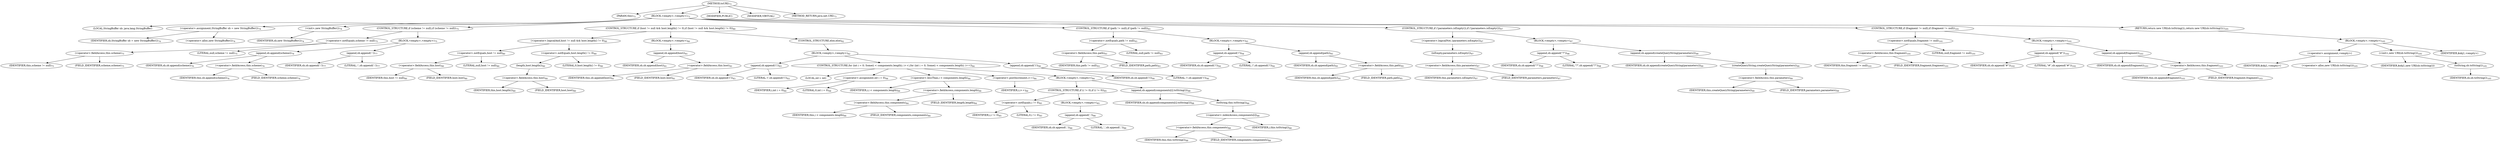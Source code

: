 digraph "toURI" {  
"115" [label = <(METHOD,toURI)<SUB>73</SUB>> ]
"116" [label = <(PARAM,this)<SUB>73</SUB>> ]
"117" [label = <(BLOCK,&lt;empty&gt;,&lt;empty&gt;)<SUB>73</SUB>> ]
"4" [label = <(LOCAL,StringBuffer sb: java.lang.StringBuffer)> ]
"118" [label = <(&lt;operator&gt;.assignment,StringBuffer sb = new StringBuffer())<SUB>74</SUB>> ]
"119" [label = <(IDENTIFIER,sb,StringBuffer sb = new StringBuffer())<SUB>74</SUB>> ]
"120" [label = <(&lt;operator&gt;.alloc,new StringBuffer())<SUB>74</SUB>> ]
"121" [label = <(&lt;init&gt;,new StringBuffer())<SUB>74</SUB>> ]
"3" [label = <(IDENTIFIER,sb,new StringBuffer())<SUB>74</SUB>> ]
"122" [label = <(CONTROL_STRUCTURE,if (scheme != null),if (scheme != null))<SUB>75</SUB>> ]
"123" [label = <(&lt;operator&gt;.notEquals,scheme != null)<SUB>75</SUB>> ]
"124" [label = <(&lt;operator&gt;.fieldAccess,this.scheme)<SUB>75</SUB>> ]
"125" [label = <(IDENTIFIER,this,scheme != null)<SUB>75</SUB>> ]
"126" [label = <(FIELD_IDENTIFIER,scheme,scheme)<SUB>75</SUB>> ]
"127" [label = <(LITERAL,null,scheme != null)<SUB>75</SUB>> ]
"128" [label = <(BLOCK,&lt;empty&gt;,&lt;empty&gt;)<SUB>75</SUB>> ]
"129" [label = <(append,sb.append(scheme))<SUB>76</SUB>> ]
"130" [label = <(IDENTIFIER,sb,sb.append(scheme))<SUB>76</SUB>> ]
"131" [label = <(&lt;operator&gt;.fieldAccess,this.scheme)<SUB>76</SUB>> ]
"132" [label = <(IDENTIFIER,this,sb.append(scheme))<SUB>76</SUB>> ]
"133" [label = <(FIELD_IDENTIFIER,scheme,scheme)<SUB>76</SUB>> ]
"134" [label = <(append,sb.append(':'))<SUB>77</SUB>> ]
"135" [label = <(IDENTIFIER,sb,sb.append(':'))<SUB>77</SUB>> ]
"136" [label = <(LITERAL,':',sb.append(':'))<SUB>77</SUB>> ]
"137" [label = <(CONTROL_STRUCTURE,if (host != null &amp;&amp; host.length() != 0),if (host != null &amp;&amp; host.length() != 0))<SUB>80</SUB>> ]
"138" [label = <(&lt;operator&gt;.logicalAnd,host != null &amp;&amp; host.length() != 0)<SUB>80</SUB>> ]
"139" [label = <(&lt;operator&gt;.notEquals,host != null)<SUB>80</SUB>> ]
"140" [label = <(&lt;operator&gt;.fieldAccess,this.host)<SUB>80</SUB>> ]
"141" [label = <(IDENTIFIER,this,host != null)<SUB>80</SUB>> ]
"142" [label = <(FIELD_IDENTIFIER,host,host)<SUB>80</SUB>> ]
"143" [label = <(LITERAL,null,host != null)<SUB>80</SUB>> ]
"144" [label = <(&lt;operator&gt;.notEquals,host.length() != 0)<SUB>80</SUB>> ]
"145" [label = <(length,host.length())<SUB>80</SUB>> ]
"146" [label = <(&lt;operator&gt;.fieldAccess,this.host)<SUB>80</SUB>> ]
"147" [label = <(IDENTIFIER,this,host.length())<SUB>80</SUB>> ]
"148" [label = <(FIELD_IDENTIFIER,host,host)<SUB>80</SUB>> ]
"149" [label = <(LITERAL,0,host.length() != 0)<SUB>80</SUB>> ]
"150" [label = <(BLOCK,&lt;empty&gt;,&lt;empty&gt;)<SUB>80</SUB>> ]
"151" [label = <(append,sb.append(host))<SUB>81</SUB>> ]
"152" [label = <(IDENTIFIER,sb,sb.append(host))<SUB>81</SUB>> ]
"153" [label = <(&lt;operator&gt;.fieldAccess,this.host)<SUB>81</SUB>> ]
"154" [label = <(IDENTIFIER,this,sb.append(host))<SUB>81</SUB>> ]
"155" [label = <(FIELD_IDENTIFIER,host,host)<SUB>81</SUB>> ]
"156" [label = <(CONTROL_STRUCTURE,else,else)<SUB>82</SUB>> ]
"157" [label = <(BLOCK,&lt;empty&gt;,&lt;empty&gt;)<SUB>82</SUB>> ]
"158" [label = <(append,sb.append('('))<SUB>83</SUB>> ]
"159" [label = <(IDENTIFIER,sb,sb.append('('))<SUB>83</SUB>> ]
"160" [label = <(LITERAL,'(',sb.append('('))<SUB>83</SUB>> ]
"161" [label = <(CONTROL_STRUCTURE,for (int i = 0; Some(i &lt; components.length); i++),for (int i = 0; Some(i &lt; components.length); i++))<SUB>84</SUB>> ]
"162" [label = <(LOCAL,int i: int)> ]
"163" [label = <(&lt;operator&gt;.assignment,int i = 0)<SUB>84</SUB>> ]
"164" [label = <(IDENTIFIER,i,int i = 0)<SUB>84</SUB>> ]
"165" [label = <(LITERAL,0,int i = 0)<SUB>84</SUB>> ]
"166" [label = <(&lt;operator&gt;.lessThan,i &lt; components.length)<SUB>84</SUB>> ]
"167" [label = <(IDENTIFIER,i,i &lt; components.length)<SUB>84</SUB>> ]
"168" [label = <(&lt;operator&gt;.fieldAccess,components.length)<SUB>84</SUB>> ]
"169" [label = <(&lt;operator&gt;.fieldAccess,this.components)<SUB>84</SUB>> ]
"170" [label = <(IDENTIFIER,this,i &lt; components.length)<SUB>84</SUB>> ]
"171" [label = <(FIELD_IDENTIFIER,components,components)<SUB>84</SUB>> ]
"172" [label = <(FIELD_IDENTIFIER,length,length)<SUB>84</SUB>> ]
"173" [label = <(&lt;operator&gt;.postIncrement,i++)<SUB>84</SUB>> ]
"174" [label = <(IDENTIFIER,i,i++)<SUB>84</SUB>> ]
"175" [label = <(BLOCK,&lt;empty&gt;,&lt;empty&gt;)<SUB>84</SUB>> ]
"176" [label = <(CONTROL_STRUCTURE,if (i != 0),if (i != 0))<SUB>85</SUB>> ]
"177" [label = <(&lt;operator&gt;.notEquals,i != 0)<SUB>85</SUB>> ]
"178" [label = <(IDENTIFIER,i,i != 0)<SUB>85</SUB>> ]
"179" [label = <(LITERAL,0,i != 0)<SUB>85</SUB>> ]
"180" [label = <(BLOCK,&lt;empty&gt;,&lt;empty&gt;)<SUB>85</SUB>> ]
"181" [label = <(append,sb.append(','))<SUB>86</SUB>> ]
"182" [label = <(IDENTIFIER,sb,sb.append(','))<SUB>86</SUB>> ]
"183" [label = <(LITERAL,',',sb.append(','))<SUB>86</SUB>> ]
"184" [label = <(append,sb.append(components[i].toString()))<SUB>88</SUB>> ]
"185" [label = <(IDENTIFIER,sb,sb.append(components[i].toString()))<SUB>88</SUB>> ]
"186" [label = <(toString,this.toString())<SUB>88</SUB>> ]
"187" [label = <(&lt;operator&gt;.indexAccess,components[i])<SUB>88</SUB>> ]
"188" [label = <(&lt;operator&gt;.fieldAccess,this.components)<SUB>88</SUB>> ]
"189" [label = <(IDENTIFIER,this,this.toString())<SUB>88</SUB>> ]
"190" [label = <(FIELD_IDENTIFIER,components,components)<SUB>88</SUB>> ]
"191" [label = <(IDENTIFIER,i,this.toString())<SUB>88</SUB>> ]
"192" [label = <(append,sb.append(')'))<SUB>90</SUB>> ]
"193" [label = <(IDENTIFIER,sb,sb.append(')'))<SUB>90</SUB>> ]
"194" [label = <(LITERAL,')',sb.append(')'))<SUB>90</SUB>> ]
"195" [label = <(CONTROL_STRUCTURE,if (path != null),if (path != null))<SUB>93</SUB>> ]
"196" [label = <(&lt;operator&gt;.notEquals,path != null)<SUB>93</SUB>> ]
"197" [label = <(&lt;operator&gt;.fieldAccess,this.path)<SUB>93</SUB>> ]
"198" [label = <(IDENTIFIER,this,path != null)<SUB>93</SUB>> ]
"199" [label = <(FIELD_IDENTIFIER,path,path)<SUB>93</SUB>> ]
"200" [label = <(LITERAL,null,path != null)<SUB>93</SUB>> ]
"201" [label = <(BLOCK,&lt;empty&gt;,&lt;empty&gt;)<SUB>93</SUB>> ]
"202" [label = <(append,sb.append('/'))<SUB>94</SUB>> ]
"203" [label = <(IDENTIFIER,sb,sb.append('/'))<SUB>94</SUB>> ]
"204" [label = <(LITERAL,'/',sb.append('/'))<SUB>94</SUB>> ]
"205" [label = <(append,sb.append(path))<SUB>95</SUB>> ]
"206" [label = <(IDENTIFIER,sb,sb.append(path))<SUB>95</SUB>> ]
"207" [label = <(&lt;operator&gt;.fieldAccess,this.path)<SUB>95</SUB>> ]
"208" [label = <(IDENTIFIER,this,sb.append(path))<SUB>95</SUB>> ]
"209" [label = <(FIELD_IDENTIFIER,path,path)<SUB>95</SUB>> ]
"210" [label = <(CONTROL_STRUCTURE,if (!parameters.isEmpty()),if (!parameters.isEmpty()))<SUB>97</SUB>> ]
"211" [label = <(&lt;operator&gt;.logicalNot,!parameters.isEmpty())<SUB>97</SUB>> ]
"212" [label = <(isEmpty,parameters.isEmpty())<SUB>97</SUB>> ]
"213" [label = <(&lt;operator&gt;.fieldAccess,this.parameters)<SUB>97</SUB>> ]
"214" [label = <(IDENTIFIER,this,parameters.isEmpty())<SUB>97</SUB>> ]
"215" [label = <(FIELD_IDENTIFIER,parameters,parameters)<SUB>97</SUB>> ]
"216" [label = <(BLOCK,&lt;empty&gt;,&lt;empty&gt;)<SUB>97</SUB>> ]
"217" [label = <(append,sb.append(&quot;?&quot;))<SUB>98</SUB>> ]
"218" [label = <(IDENTIFIER,sb,sb.append(&quot;?&quot;))<SUB>98</SUB>> ]
"219" [label = <(LITERAL,&quot;?&quot;,sb.append(&quot;?&quot;))<SUB>98</SUB>> ]
"220" [label = <(append,sb.append(createQueryString(parameters)))<SUB>99</SUB>> ]
"221" [label = <(IDENTIFIER,sb,sb.append(createQueryString(parameters)))<SUB>99</SUB>> ]
"222" [label = <(createQueryString,createQueryString(parameters))<SUB>99</SUB>> ]
"223" [label = <(&lt;operator&gt;.fieldAccess,this.parameters)<SUB>99</SUB>> ]
"224" [label = <(IDENTIFIER,this,createQueryString(parameters))<SUB>99</SUB>> ]
"225" [label = <(FIELD_IDENTIFIER,parameters,parameters)<SUB>99</SUB>> ]
"226" [label = <(CONTROL_STRUCTURE,if (fragment != null),if (fragment != null))<SUB>101</SUB>> ]
"227" [label = <(&lt;operator&gt;.notEquals,fragment != null)<SUB>101</SUB>> ]
"228" [label = <(&lt;operator&gt;.fieldAccess,this.fragment)<SUB>101</SUB>> ]
"229" [label = <(IDENTIFIER,this,fragment != null)<SUB>101</SUB>> ]
"230" [label = <(FIELD_IDENTIFIER,fragment,fragment)<SUB>101</SUB>> ]
"231" [label = <(LITERAL,null,fragment != null)<SUB>101</SUB>> ]
"232" [label = <(BLOCK,&lt;empty&gt;,&lt;empty&gt;)<SUB>101</SUB>> ]
"233" [label = <(append,sb.append(&quot;#&quot;))<SUB>102</SUB>> ]
"234" [label = <(IDENTIFIER,sb,sb.append(&quot;#&quot;))<SUB>102</SUB>> ]
"235" [label = <(LITERAL,&quot;#&quot;,sb.append(&quot;#&quot;))<SUB>102</SUB>> ]
"236" [label = <(append,sb.append(fragment))<SUB>103</SUB>> ]
"237" [label = <(IDENTIFIER,sb,sb.append(fragment))<SUB>103</SUB>> ]
"238" [label = <(&lt;operator&gt;.fieldAccess,this.fragment)<SUB>103</SUB>> ]
"239" [label = <(IDENTIFIER,this,sb.append(fragment))<SUB>103</SUB>> ]
"240" [label = <(FIELD_IDENTIFIER,fragment,fragment)<SUB>103</SUB>> ]
"241" [label = <(RETURN,return new URI(sb.toString());,return new URI(sb.toString());)<SUB>105</SUB>> ]
"242" [label = <(BLOCK,&lt;empty&gt;,&lt;empty&gt;)<SUB>105</SUB>> ]
"243" [label = <(&lt;operator&gt;.assignment,&lt;empty&gt;)> ]
"244" [label = <(IDENTIFIER,$obj1,&lt;empty&gt;)> ]
"245" [label = <(&lt;operator&gt;.alloc,new URI(sb.toString()))<SUB>105</SUB>> ]
"246" [label = <(&lt;init&gt;,new URI(sb.toString()))<SUB>105</SUB>> ]
"247" [label = <(IDENTIFIER,$obj1,new URI(sb.toString()))> ]
"248" [label = <(toString,sb.toString())<SUB>105</SUB>> ]
"249" [label = <(IDENTIFIER,sb,sb.toString())<SUB>105</SUB>> ]
"250" [label = <(IDENTIFIER,$obj1,&lt;empty&gt;)> ]
"251" [label = <(MODIFIER,PUBLIC)> ]
"252" [label = <(MODIFIER,VIRTUAL)> ]
"253" [label = <(METHOD_RETURN,java.net.URI)<SUB>73</SUB>> ]
  "115" -> "116" 
  "115" -> "117" 
  "115" -> "251" 
  "115" -> "252" 
  "115" -> "253" 
  "117" -> "4" 
  "117" -> "118" 
  "117" -> "121" 
  "117" -> "122" 
  "117" -> "137" 
  "117" -> "195" 
  "117" -> "210" 
  "117" -> "226" 
  "117" -> "241" 
  "118" -> "119" 
  "118" -> "120" 
  "121" -> "3" 
  "122" -> "123" 
  "122" -> "128" 
  "123" -> "124" 
  "123" -> "127" 
  "124" -> "125" 
  "124" -> "126" 
  "128" -> "129" 
  "128" -> "134" 
  "129" -> "130" 
  "129" -> "131" 
  "131" -> "132" 
  "131" -> "133" 
  "134" -> "135" 
  "134" -> "136" 
  "137" -> "138" 
  "137" -> "150" 
  "137" -> "156" 
  "138" -> "139" 
  "138" -> "144" 
  "139" -> "140" 
  "139" -> "143" 
  "140" -> "141" 
  "140" -> "142" 
  "144" -> "145" 
  "144" -> "149" 
  "145" -> "146" 
  "146" -> "147" 
  "146" -> "148" 
  "150" -> "151" 
  "151" -> "152" 
  "151" -> "153" 
  "153" -> "154" 
  "153" -> "155" 
  "156" -> "157" 
  "157" -> "158" 
  "157" -> "161" 
  "157" -> "192" 
  "158" -> "159" 
  "158" -> "160" 
  "161" -> "162" 
  "161" -> "163" 
  "161" -> "166" 
  "161" -> "173" 
  "161" -> "175" 
  "163" -> "164" 
  "163" -> "165" 
  "166" -> "167" 
  "166" -> "168" 
  "168" -> "169" 
  "168" -> "172" 
  "169" -> "170" 
  "169" -> "171" 
  "173" -> "174" 
  "175" -> "176" 
  "175" -> "184" 
  "176" -> "177" 
  "176" -> "180" 
  "177" -> "178" 
  "177" -> "179" 
  "180" -> "181" 
  "181" -> "182" 
  "181" -> "183" 
  "184" -> "185" 
  "184" -> "186" 
  "186" -> "187" 
  "187" -> "188" 
  "187" -> "191" 
  "188" -> "189" 
  "188" -> "190" 
  "192" -> "193" 
  "192" -> "194" 
  "195" -> "196" 
  "195" -> "201" 
  "196" -> "197" 
  "196" -> "200" 
  "197" -> "198" 
  "197" -> "199" 
  "201" -> "202" 
  "201" -> "205" 
  "202" -> "203" 
  "202" -> "204" 
  "205" -> "206" 
  "205" -> "207" 
  "207" -> "208" 
  "207" -> "209" 
  "210" -> "211" 
  "210" -> "216" 
  "211" -> "212" 
  "212" -> "213" 
  "213" -> "214" 
  "213" -> "215" 
  "216" -> "217" 
  "216" -> "220" 
  "217" -> "218" 
  "217" -> "219" 
  "220" -> "221" 
  "220" -> "222" 
  "222" -> "223" 
  "223" -> "224" 
  "223" -> "225" 
  "226" -> "227" 
  "226" -> "232" 
  "227" -> "228" 
  "227" -> "231" 
  "228" -> "229" 
  "228" -> "230" 
  "232" -> "233" 
  "232" -> "236" 
  "233" -> "234" 
  "233" -> "235" 
  "236" -> "237" 
  "236" -> "238" 
  "238" -> "239" 
  "238" -> "240" 
  "241" -> "242" 
  "242" -> "243" 
  "242" -> "246" 
  "242" -> "250" 
  "243" -> "244" 
  "243" -> "245" 
  "246" -> "247" 
  "246" -> "248" 
  "248" -> "249" 
}
